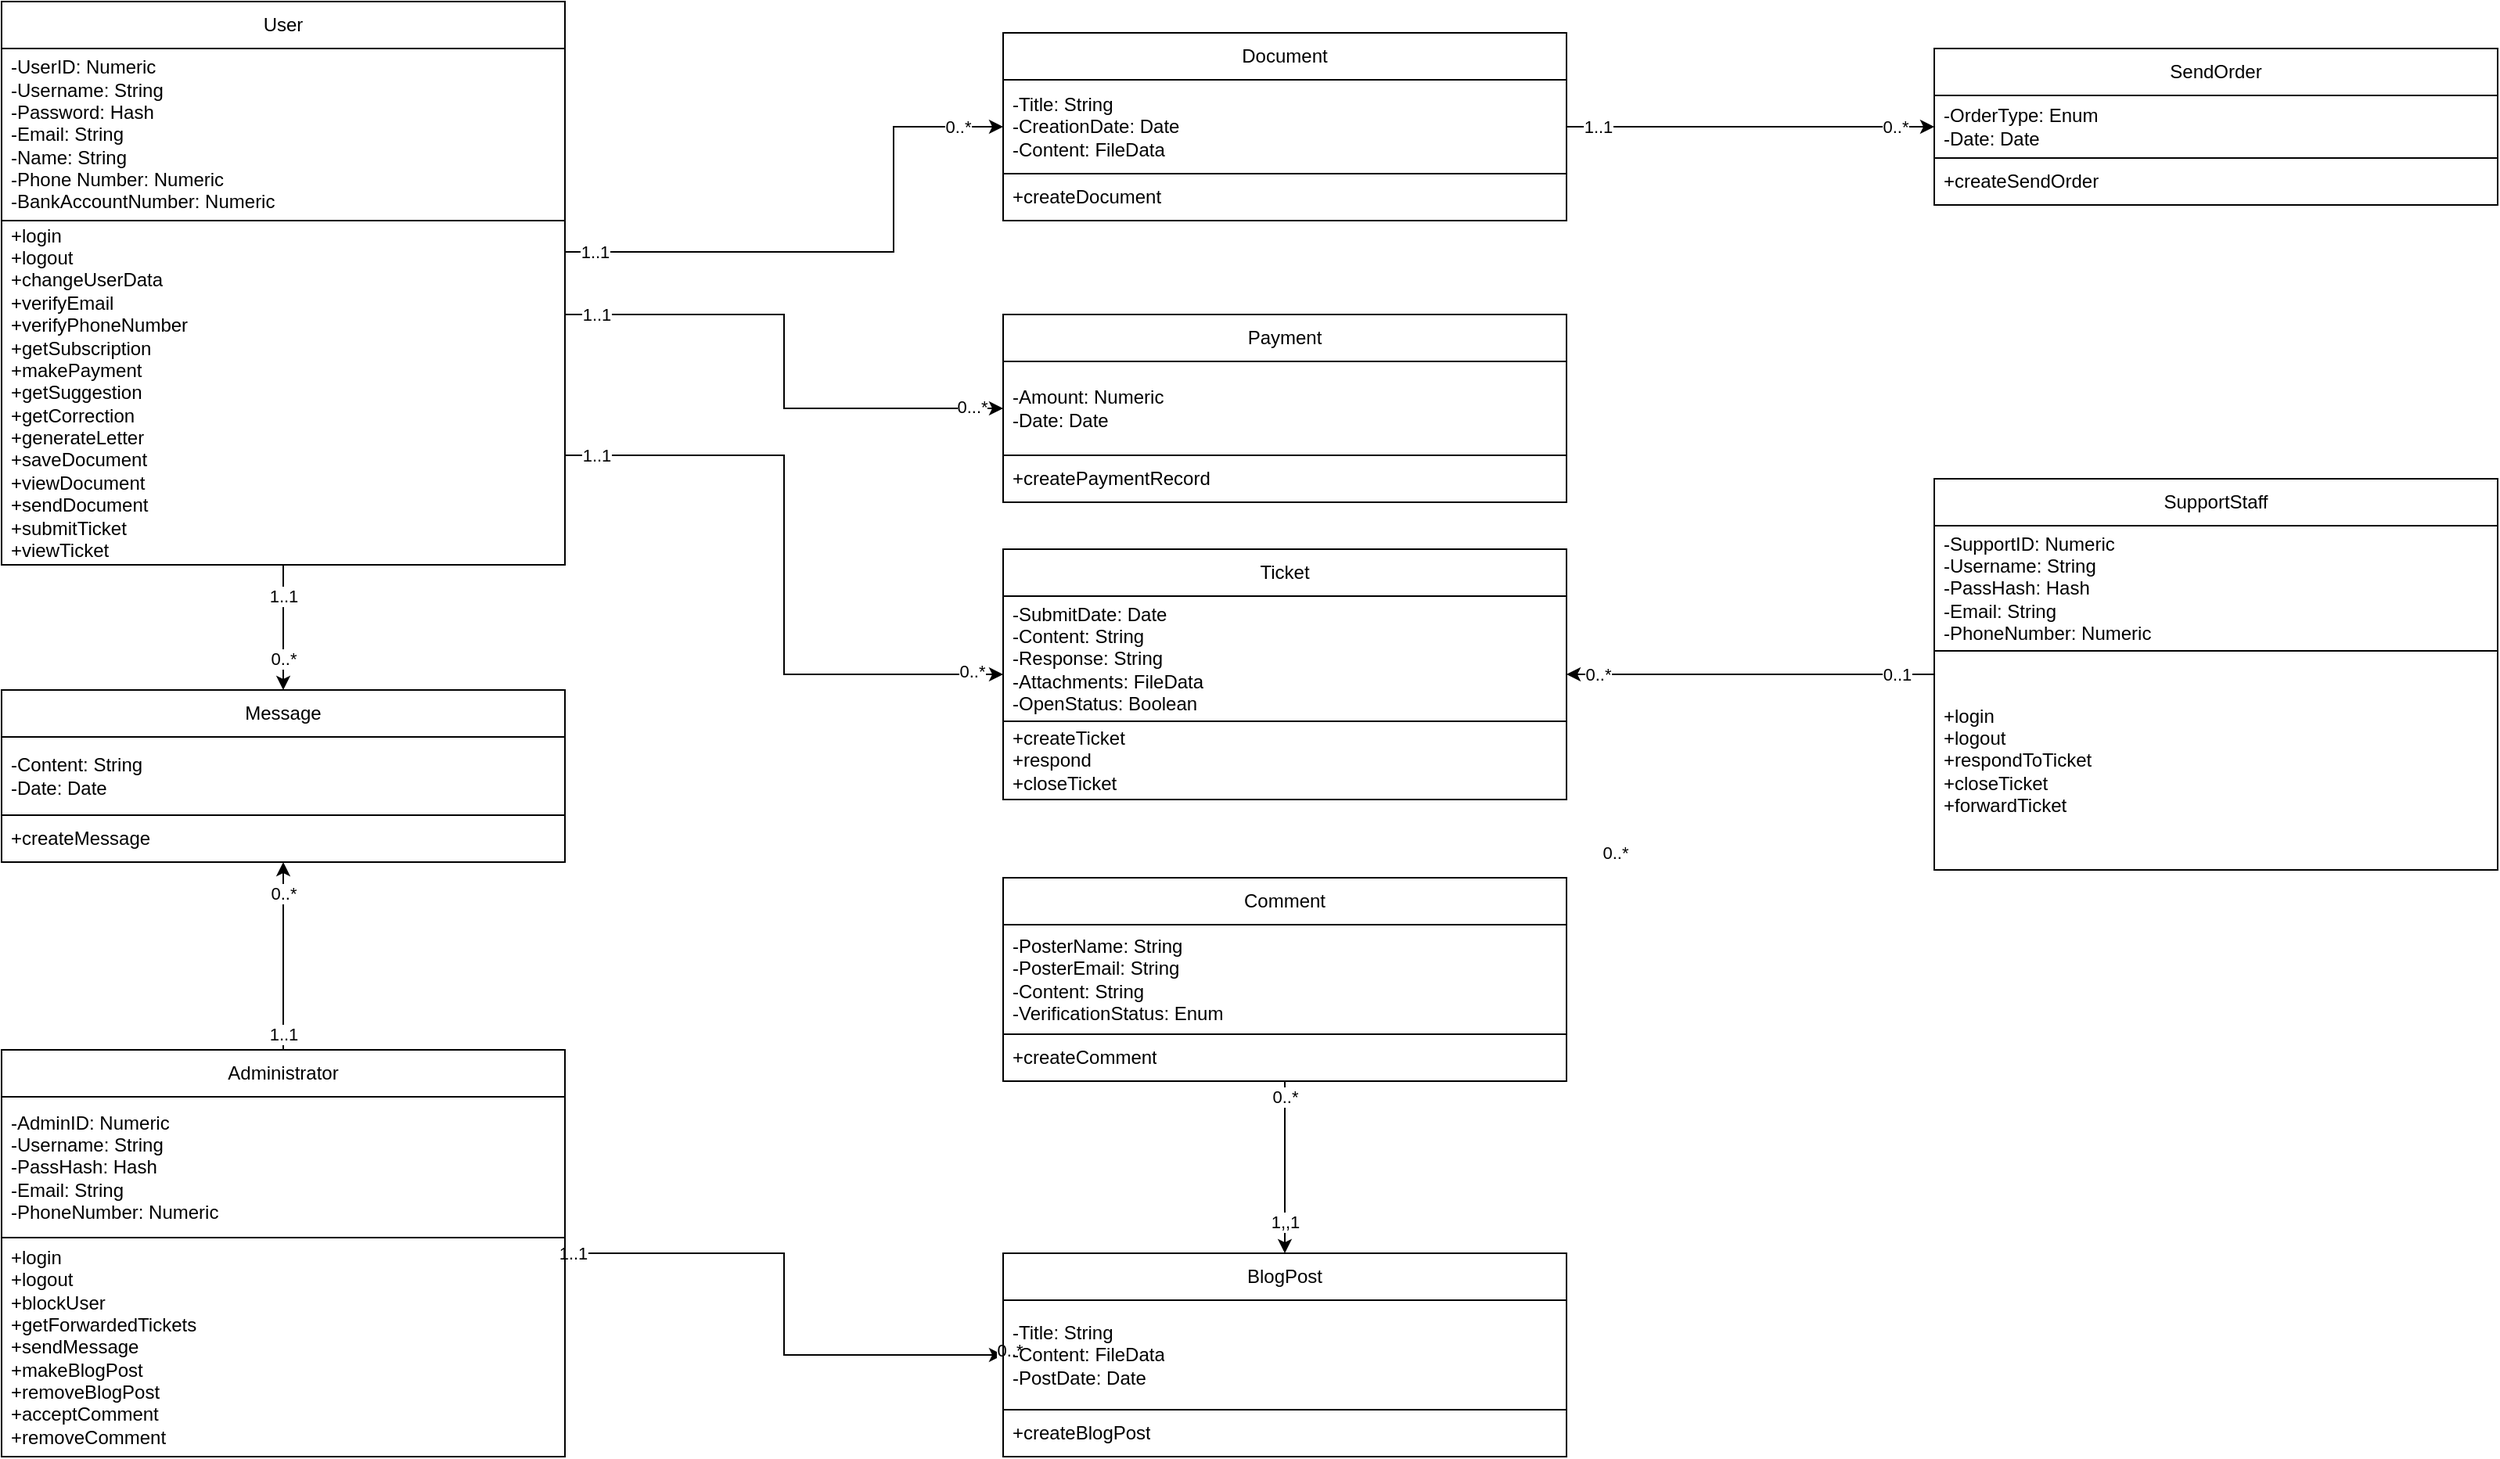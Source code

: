 <mxfile version="20.8.11" type="github">
  <diagram id="Lr4wH8KPADNg2gOhHOSV" name="Page-1">
    <mxGraphModel dx="1053" dy="431" grid="1" gridSize="10" guides="1" tooltips="1" connect="1" arrows="1" fold="1" page="1" pageScale="1" pageWidth="850" pageHeight="1100" math="0" shadow="0">
      <root>
        <mxCell id="0" />
        <mxCell id="1" parent="0" />
        <mxCell id="hB3vme4C9sljqm-L_a4m-10" value="1..1" style="edgeStyle=orthogonalEdgeStyle;rounded=0;orthogonalLoop=1;jettySize=auto;html=1;exitX=1;exitY=0.038;exitDx=0;exitDy=0;exitPerimeter=0;entryX=0;entryY=0.5;entryDx=0;entryDy=0;" parent="1" source="hB3vme4C9sljqm-L_a4m-4" target="hB3vme4C9sljqm-L_a4m-8" edge="1">
          <mxGeometry x="-0.833" relative="1" as="geometry">
            <mxPoint x="401" y="215" as="sourcePoint" />
            <mxPoint x="691" y="120" as="targetPoint" />
            <Array as="points">
              <mxPoint x="400" y="200" />
              <mxPoint x="610" y="200" />
              <mxPoint x="610" y="120" />
            </Array>
            <mxPoint as="offset" />
          </mxGeometry>
        </mxCell>
        <mxCell id="hB3vme4C9sljqm-L_a4m-11" value="0..*" style="edgeLabel;html=1;align=center;verticalAlign=middle;resizable=0;points=[];" parent="hB3vme4C9sljqm-L_a4m-10" vertex="1" connectable="0">
          <mxGeometry x="0.673" y="-1" relative="1" as="geometry">
            <mxPoint x="31" y="-1" as="offset" />
          </mxGeometry>
        </mxCell>
        <mxCell id="EnAlKBGCW-vSRo4ymncd-7" value="1..1" style="edgeStyle=orthogonalEdgeStyle;rounded=0;orthogonalLoop=1;jettySize=auto;html=1;" edge="1" parent="1" source="hB3vme4C9sljqm-L_a4m-2" target="EnAlKBGCW-vSRo4ymncd-2">
          <mxGeometry x="-0.5" relative="1" as="geometry">
            <mxPoint as="offset" />
          </mxGeometry>
        </mxCell>
        <mxCell id="EnAlKBGCW-vSRo4ymncd-9" value="0..*" style="edgeLabel;html=1;align=center;verticalAlign=middle;resizable=0;points=[];" vertex="1" connectable="0" parent="EnAlKBGCW-vSRo4ymncd-7">
          <mxGeometry x="0.225" y="-1" relative="1" as="geometry">
            <mxPoint x="1" y="11" as="offset" />
          </mxGeometry>
        </mxCell>
        <mxCell id="hB3vme4C9sljqm-L_a4m-2" value="User" style="swimlane;fontStyle=0;childLayout=stackLayout;horizontal=1;startSize=30;horizontalStack=0;resizeParent=1;resizeParentMax=0;resizeLast=0;collapsible=1;marginBottom=0;whiteSpace=wrap;html=1;rounded=0;glass=0;sketch=0;swimlaneLine=1;" parent="1" vertex="1">
          <mxGeometry x="40" y="40" width="360" height="360" as="geometry">
            <mxRectangle x="620" y="180" width="60" height="30" as="alternateBounds" />
          </mxGeometry>
        </mxCell>
        <mxCell id="hB3vme4C9sljqm-L_a4m-3" value="&lt;div&gt;-UserID: Numeric&lt;br&gt;&lt;/div&gt;&lt;div&gt;-Username: String&lt;/div&gt;&lt;div&gt;-Password: Hash&lt;/div&gt;&lt;div&gt;-Email: String&lt;/div&gt;&lt;div&gt;-Name: String&lt;/div&gt;&lt;div&gt;-Phone Number: Numeric&lt;/div&gt;&lt;div&gt;-BankAccountNumber: Numeric&lt;br&gt;&lt;/div&gt;" style="text;strokeColor=none;fillColor=none;align=left;verticalAlign=middle;spacingLeft=4;spacingRight=4;overflow=hidden;points=[[0,0.5],[1,0.5]];portConstraint=eastwest;rotatable=0;whiteSpace=wrap;html=1;rounded=0;glass=0;sketch=0;" parent="hB3vme4C9sljqm-L_a4m-2" vertex="1">
          <mxGeometry y="30" width="360" height="110" as="geometry" />
        </mxCell>
        <mxCell id="hB3vme4C9sljqm-L_a4m-4" value="&lt;div&gt;+login&lt;/div&gt;&lt;div&gt;+logout&lt;/div&gt;&lt;div&gt;+changeUserData&lt;/div&gt;&lt;div&gt;+verifyEmail&lt;/div&gt;&lt;div&gt;+verifyPhoneNumber&lt;/div&gt;&lt;div&gt;+getSubscription&lt;/div&gt;&lt;div&gt;+makePayment&lt;br&gt;&lt;/div&gt;&lt;div&gt;+getSuggestion&lt;/div&gt;&lt;div&gt;+getCorrection&lt;/div&gt;&lt;div&gt;+generateLetter&lt;/div&gt;&lt;div&gt;+saveDocument&lt;/div&gt;&lt;div&gt;+viewDocument&lt;br&gt;&lt;/div&gt;&lt;div&gt;+sendDocument&lt;/div&gt;&lt;div&gt;+submitTicket&lt;/div&gt;&lt;div&gt;+viewTicket&lt;br&gt;&lt;/div&gt;" style="text;strokeColor=default;fillColor=none;align=left;verticalAlign=middle;spacingLeft=4;spacingRight=4;overflow=hidden;points=[[0,0.5],[1,0.5]];portConstraint=eastwest;rotatable=0;whiteSpace=wrap;html=1;rounded=0;glass=0;sketch=0;" parent="hB3vme4C9sljqm-L_a4m-2" vertex="1">
          <mxGeometry y="140" width="360" height="220" as="geometry" />
        </mxCell>
        <mxCell id="tCIc7TTYxGLn4JjtGP00-24" value="&lt;div&gt;1..1&lt;/div&gt;" style="edgeStyle=orthogonalEdgeStyle;rounded=0;orthogonalLoop=1;jettySize=auto;html=1;startArrow=none;startFill=0;" parent="1" source="hB3vme4C9sljqm-L_a4m-7" target="tCIc7TTYxGLn4JjtGP00-21" edge="1">
          <mxGeometry x="-0.83" relative="1" as="geometry">
            <mxPoint as="offset" />
          </mxGeometry>
        </mxCell>
        <mxCell id="tCIc7TTYxGLn4JjtGP00-25" value="0..*" style="edgeLabel;html=1;align=center;verticalAlign=middle;resizable=0;points=[];" parent="tCIc7TTYxGLn4JjtGP00-24" vertex="1" connectable="0">
          <mxGeometry x="-0.174" y="1" relative="1" as="geometry">
            <mxPoint x="113" y="1" as="offset" />
          </mxGeometry>
        </mxCell>
        <mxCell id="hB3vme4C9sljqm-L_a4m-7" value="Document" style="swimlane;fontStyle=0;childLayout=stackLayout;horizontal=1;startSize=30;horizontalStack=0;resizeParent=1;resizeParentMax=0;resizeLast=0;collapsible=1;marginBottom=0;whiteSpace=wrap;html=1;rounded=0;glass=0;sketch=0;swimlaneLine=1;" parent="1" vertex="1">
          <mxGeometry x="680" y="60" width="360" height="120" as="geometry">
            <mxRectangle x="620" y="180" width="60" height="30" as="alternateBounds" />
          </mxGeometry>
        </mxCell>
        <mxCell id="hB3vme4C9sljqm-L_a4m-8" value="&lt;div&gt;-Title: String&lt;/div&gt;&lt;div&gt;-CreationDate: Date&lt;br&gt;&lt;/div&gt;&lt;div&gt;-Content: FileData&lt;br&gt;&lt;/div&gt;" style="text;strokeColor=none;fillColor=none;align=left;verticalAlign=middle;spacingLeft=4;spacingRight=4;overflow=hidden;points=[[0,0.5],[1,0.5]];portConstraint=eastwest;rotatable=0;whiteSpace=wrap;html=1;rounded=0;glass=0;sketch=0;" parent="hB3vme4C9sljqm-L_a4m-7" vertex="1">
          <mxGeometry y="30" width="360" height="60" as="geometry" />
        </mxCell>
        <mxCell id="hB3vme4C9sljqm-L_a4m-9" value="+createDocument" style="text;strokeColor=default;fillColor=none;align=left;verticalAlign=middle;spacingLeft=4;spacingRight=4;overflow=hidden;points=[[0,0.5],[1,0.5]];portConstraint=eastwest;rotatable=0;whiteSpace=wrap;html=1;rounded=0;glass=0;sketch=0;" parent="hB3vme4C9sljqm-L_a4m-7" vertex="1">
          <mxGeometry y="90" width="360" height="30" as="geometry" />
        </mxCell>
        <mxCell id="hB3vme4C9sljqm-L_a4m-12" value="&lt;div&gt;Payment&lt;/div&gt;" style="swimlane;fontStyle=0;childLayout=stackLayout;horizontal=1;startSize=30;horizontalStack=0;resizeParent=1;resizeParentMax=0;resizeLast=0;collapsible=1;marginBottom=0;whiteSpace=wrap;html=1;rounded=0;glass=0;sketch=0;swimlaneLine=1;" parent="1" vertex="1">
          <mxGeometry x="680" y="240" width="360" height="120" as="geometry">
            <mxRectangle x="620" y="180" width="60" height="30" as="alternateBounds" />
          </mxGeometry>
        </mxCell>
        <mxCell id="hB3vme4C9sljqm-L_a4m-13" value="&lt;div&gt;-Amount: Numeric&lt;/div&gt;&lt;div&gt;-Date: Date&lt;br&gt;&lt;/div&gt;" style="text;strokeColor=none;fillColor=none;align=left;verticalAlign=middle;spacingLeft=4;spacingRight=4;overflow=hidden;points=[[0,0.5],[1,0.5]];portConstraint=eastwest;rotatable=0;whiteSpace=wrap;html=1;rounded=0;glass=0;sketch=0;" parent="hB3vme4C9sljqm-L_a4m-12" vertex="1">
          <mxGeometry y="30" width="360" height="60" as="geometry" />
        </mxCell>
        <mxCell id="hB3vme4C9sljqm-L_a4m-14" value="+createPaymentRecord" style="text;strokeColor=default;fillColor=none;align=left;verticalAlign=middle;spacingLeft=4;spacingRight=4;overflow=hidden;points=[[0,0.5],[1,0.5]];portConstraint=eastwest;rotatable=0;whiteSpace=wrap;html=1;rounded=0;glass=0;sketch=0;" parent="hB3vme4C9sljqm-L_a4m-12" vertex="1">
          <mxGeometry y="90" width="360" height="30" as="geometry" />
        </mxCell>
        <mxCell id="hB3vme4C9sljqm-L_a4m-15" style="edgeStyle=orthogonalEdgeStyle;rounded=0;orthogonalLoop=1;jettySize=auto;html=1;" parent="1" source="hB3vme4C9sljqm-L_a4m-4" target="hB3vme4C9sljqm-L_a4m-12" edge="1">
          <mxGeometry relative="1" as="geometry">
            <Array as="points">
              <mxPoint x="540" y="240" />
              <mxPoint x="540" y="300" />
            </Array>
          </mxGeometry>
        </mxCell>
        <mxCell id="hB3vme4C9sljqm-L_a4m-16" value="1..1" style="edgeLabel;html=1;align=center;verticalAlign=middle;resizable=0;points=[];" parent="hB3vme4C9sljqm-L_a4m-15" vertex="1" connectable="0">
          <mxGeometry x="-0.718" y="1" relative="1" as="geometry">
            <mxPoint x="-28" y="1" as="offset" />
          </mxGeometry>
        </mxCell>
        <mxCell id="hB3vme4C9sljqm-L_a4m-17" value="0...*" style="edgeLabel;html=1;align=center;verticalAlign=middle;resizable=0;points=[];" parent="hB3vme4C9sljqm-L_a4m-15" vertex="1" connectable="0">
          <mxGeometry x="0.794" y="1" relative="1" as="geometry">
            <mxPoint x="15" as="offset" />
          </mxGeometry>
        </mxCell>
        <mxCell id="hB3vme4C9sljqm-L_a4m-18" value="&lt;div&gt;Ticket&lt;/div&gt;" style="swimlane;fontStyle=0;childLayout=stackLayout;horizontal=1;startSize=30;horizontalStack=0;resizeParent=1;resizeParentMax=0;resizeLast=0;collapsible=1;marginBottom=0;whiteSpace=wrap;html=1;rounded=0;glass=0;sketch=0;swimlaneLine=1;" parent="1" vertex="1">
          <mxGeometry x="680" y="390" width="360" height="160" as="geometry">
            <mxRectangle x="620" y="180" width="60" height="30" as="alternateBounds" />
          </mxGeometry>
        </mxCell>
        <mxCell id="hB3vme4C9sljqm-L_a4m-19" value="&lt;div&gt;-SubmitDate: Date&lt;/div&gt;&lt;div&gt;-Content: String&lt;/div&gt;&lt;div&gt;-Response: String&lt;/div&gt;&lt;div&gt;-Attachments: FileData&lt;br&gt;&lt;/div&gt;&lt;div&gt;-OpenStatus: Boolean&lt;br&gt;&lt;/div&gt;" style="text;strokeColor=none;fillColor=none;align=left;verticalAlign=middle;spacingLeft=4;spacingRight=4;overflow=hidden;points=[[0,0.5],[1,0.5]];portConstraint=eastwest;rotatable=0;whiteSpace=wrap;html=1;rounded=0;glass=0;sketch=0;" parent="hB3vme4C9sljqm-L_a4m-18" vertex="1">
          <mxGeometry y="30" width="360" height="80" as="geometry" />
        </mxCell>
        <mxCell id="hB3vme4C9sljqm-L_a4m-20" value="&lt;div&gt;+createTicket&lt;/div&gt;&lt;div&gt;+respond&lt;/div&gt;&lt;div&gt;+closeTicket&lt;br&gt;&lt;/div&gt;" style="text;strokeColor=default;fillColor=none;align=left;verticalAlign=middle;spacingLeft=4;spacingRight=4;overflow=hidden;points=[[0,0.5],[1,0.5]];portConstraint=eastwest;rotatable=0;whiteSpace=wrap;html=1;rounded=0;glass=0;sketch=0;" parent="hB3vme4C9sljqm-L_a4m-18" vertex="1">
          <mxGeometry y="110" width="360" height="50" as="geometry" />
        </mxCell>
        <mxCell id="hB3vme4C9sljqm-L_a4m-21" style="edgeStyle=orthogonalEdgeStyle;rounded=0;orthogonalLoop=1;jettySize=auto;html=1;" parent="1" source="hB3vme4C9sljqm-L_a4m-4" target="hB3vme4C9sljqm-L_a4m-18" edge="1">
          <mxGeometry relative="1" as="geometry">
            <Array as="points">
              <mxPoint x="540" y="330" />
              <mxPoint x="540" y="470" />
            </Array>
          </mxGeometry>
        </mxCell>
        <mxCell id="hB3vme4C9sljqm-L_a4m-22" value="1..1" style="edgeLabel;html=1;align=center;verticalAlign=middle;resizable=0;points=[];" parent="hB3vme4C9sljqm-L_a4m-21" vertex="1" connectable="0">
          <mxGeometry x="-0.767" y="2" relative="1" as="geometry">
            <mxPoint x="-29" y="2" as="offset" />
          </mxGeometry>
        </mxCell>
        <mxCell id="hB3vme4C9sljqm-L_a4m-23" value="0..*" style="edgeLabel;html=1;align=center;verticalAlign=middle;resizable=0;points=[];" parent="hB3vme4C9sljqm-L_a4m-21" vertex="1" connectable="0">
          <mxGeometry x="0.819" y="2" relative="1" as="geometry">
            <mxPoint x="18" as="offset" />
          </mxGeometry>
        </mxCell>
        <mxCell id="tCIc7TTYxGLn4JjtGP00-12" style="edgeStyle=orthogonalEdgeStyle;rounded=0;orthogonalLoop=1;jettySize=auto;html=1;" parent="1" source="tCIc7TTYxGLn4JjtGP00-1" target="tCIc7TTYxGLn4JjtGP00-7" edge="1">
          <mxGeometry relative="1" as="geometry" />
        </mxCell>
        <mxCell id="tCIc7TTYxGLn4JjtGP00-13" value="1..1" style="edgeLabel;html=1;align=center;verticalAlign=middle;resizable=0;points=[];" parent="tCIc7TTYxGLn4JjtGP00-12" vertex="1" connectable="0">
          <mxGeometry x="-0.908" y="1" relative="1" as="geometry">
            <mxPoint x="-11" y="1" as="offset" />
          </mxGeometry>
        </mxCell>
        <mxCell id="tCIc7TTYxGLn4JjtGP00-14" value="0..*" style="edgeLabel;html=1;align=center;verticalAlign=middle;resizable=0;points=[];" parent="tCIc7TTYxGLn4JjtGP00-12" vertex="1" connectable="0">
          <mxGeometry x="0.569" y="3" relative="1" as="geometry">
            <mxPoint x="78" as="offset" />
          </mxGeometry>
        </mxCell>
        <mxCell id="EnAlKBGCW-vSRo4ymncd-8" style="edgeStyle=orthogonalEdgeStyle;rounded=0;orthogonalLoop=1;jettySize=auto;html=1;" edge="1" parent="1" source="tCIc7TTYxGLn4JjtGP00-1" target="EnAlKBGCW-vSRo4ymncd-2">
          <mxGeometry relative="1" as="geometry" />
        </mxCell>
        <mxCell id="EnAlKBGCW-vSRo4ymncd-10" value="0..*" style="edgeLabel;html=1;align=center;verticalAlign=middle;resizable=0;points=[];" vertex="1" connectable="0" parent="EnAlKBGCW-vSRo4ymncd-8">
          <mxGeometry x="0.75" y="-4" relative="1" as="geometry">
            <mxPoint x="-4" y="5" as="offset" />
          </mxGeometry>
        </mxCell>
        <mxCell id="EnAlKBGCW-vSRo4ymncd-11" value="1..1" style="edgeLabel;html=1;align=center;verticalAlign=middle;resizable=0;points=[];" vertex="1" connectable="0" parent="EnAlKBGCW-vSRo4ymncd-8">
          <mxGeometry x="-0.65" relative="1" as="geometry">
            <mxPoint y="11" as="offset" />
          </mxGeometry>
        </mxCell>
        <mxCell id="tCIc7TTYxGLn4JjtGP00-1" value="Administrator" style="swimlane;fontStyle=0;childLayout=stackLayout;horizontal=1;startSize=30;horizontalStack=0;resizeParent=1;resizeParentMax=0;resizeLast=0;collapsible=1;marginBottom=0;whiteSpace=wrap;html=1;rounded=0;glass=0;sketch=0;swimlaneLine=1;" parent="1" vertex="1">
          <mxGeometry x="40" y="710" width="360" height="260" as="geometry">
            <mxRectangle x="620" y="180" width="60" height="30" as="alternateBounds" />
          </mxGeometry>
        </mxCell>
        <mxCell id="tCIc7TTYxGLn4JjtGP00-2" value="&lt;div&gt;-AdminID: Numeric&lt;br&gt;&lt;/div&gt;&lt;div&gt;-Username: String&lt;/div&gt;&lt;div&gt;-PassHash: Hash&lt;/div&gt;&lt;div&gt;-Email: String&lt;/div&gt;&lt;div&gt;-PhoneNumber: Numeric&lt;br&gt;&lt;/div&gt;" style="text;strokeColor=none;fillColor=none;align=left;verticalAlign=middle;spacingLeft=4;spacingRight=4;overflow=hidden;points=[[0,0.5],[1,0.5]];portConstraint=eastwest;rotatable=0;whiteSpace=wrap;html=1;rounded=0;glass=0;sketch=0;" parent="tCIc7TTYxGLn4JjtGP00-1" vertex="1">
          <mxGeometry y="30" width="360" height="90" as="geometry" />
        </mxCell>
        <mxCell id="tCIc7TTYxGLn4JjtGP00-3" value="&lt;div&gt;+login&lt;/div&gt;&lt;div&gt;+logout&lt;/div&gt;&lt;div&gt;+blockUser&lt;/div&gt;&lt;div&gt;+getForwardedTickets&lt;/div&gt;&lt;div&gt;+sendMessage&lt;/div&gt;&lt;div&gt;+makeBlogPost&lt;/div&gt;&lt;div&gt;+removeBlogPost&lt;/div&gt;&lt;div&gt;+acceptComment&lt;/div&gt;&lt;div&gt;+removeComment&lt;br&gt;&lt;/div&gt;" style="text;strokeColor=default;fillColor=none;align=left;verticalAlign=middle;spacingLeft=4;spacingRight=4;overflow=hidden;points=[[0,0.5],[1,0.5]];portConstraint=eastwest;rotatable=0;whiteSpace=wrap;html=1;rounded=0;glass=0;sketch=0;" parent="tCIc7TTYxGLn4JjtGP00-1" vertex="1">
          <mxGeometry y="120" width="360" height="140" as="geometry" />
        </mxCell>
        <mxCell id="tCIc7TTYxGLn4JjtGP00-10" value="&lt;div&gt;1,,1&lt;/div&gt;" style="edgeStyle=orthogonalEdgeStyle;rounded=0;orthogonalLoop=1;jettySize=auto;html=1;entryX=0.5;entryY=0;entryDx=0;entryDy=0;" parent="1" source="tCIc7TTYxGLn4JjtGP00-4" target="tCIc7TTYxGLn4JjtGP00-7" edge="1">
          <mxGeometry x="0.636" relative="1" as="geometry">
            <Array as="points">
              <mxPoint x="860" y="810" />
              <mxPoint x="860" y="810" />
            </Array>
            <mxPoint as="offset" />
          </mxGeometry>
        </mxCell>
        <mxCell id="tCIc7TTYxGLn4JjtGP00-11" value="&lt;div&gt;0..*&lt;/div&gt;" style="edgeLabel;html=1;align=center;verticalAlign=middle;resizable=0;points=[];" parent="tCIc7TTYxGLn4JjtGP00-10" vertex="1" connectable="0">
          <mxGeometry x="-0.273" y="3" relative="1" as="geometry">
            <mxPoint x="-3" y="-30" as="offset" />
          </mxGeometry>
        </mxCell>
        <mxCell id="tCIc7TTYxGLn4JjtGP00-4" value="Comment" style="swimlane;fontStyle=0;childLayout=stackLayout;horizontal=1;startSize=30;horizontalStack=0;resizeParent=1;resizeParentMax=0;resizeLast=0;collapsible=1;marginBottom=0;whiteSpace=wrap;html=1;rounded=0;glass=0;sketch=0;swimlaneLine=1;" parent="1" vertex="1">
          <mxGeometry x="680" y="600" width="360" height="130" as="geometry">
            <mxRectangle x="620" y="180" width="60" height="30" as="alternateBounds" />
          </mxGeometry>
        </mxCell>
        <mxCell id="tCIc7TTYxGLn4JjtGP00-5" value="&lt;div&gt;-PosterName: String&lt;/div&gt;&lt;div&gt;-PosterEmail: String&lt;/div&gt;&lt;div&gt;-Content: String&lt;/div&gt;&lt;div&gt;-VerificationStatus: Enum&lt;br&gt;&lt;/div&gt;" style="text;strokeColor=none;fillColor=none;align=left;verticalAlign=middle;spacingLeft=4;spacingRight=4;overflow=hidden;points=[[0,0.5],[1,0.5]];portConstraint=eastwest;rotatable=0;whiteSpace=wrap;html=1;rounded=0;glass=0;sketch=0;" parent="tCIc7TTYxGLn4JjtGP00-4" vertex="1">
          <mxGeometry y="30" width="360" height="70" as="geometry" />
        </mxCell>
        <mxCell id="tCIc7TTYxGLn4JjtGP00-6" value="+createComment" style="text;strokeColor=default;fillColor=none;align=left;verticalAlign=middle;spacingLeft=4;spacingRight=4;overflow=hidden;points=[[0,0.5],[1,0.5]];portConstraint=eastwest;rotatable=0;whiteSpace=wrap;html=1;rounded=0;glass=0;sketch=0;" parent="tCIc7TTYxGLn4JjtGP00-4" vertex="1">
          <mxGeometry y="100" width="360" height="30" as="geometry" />
        </mxCell>
        <mxCell id="tCIc7TTYxGLn4JjtGP00-7" value="BlogPost" style="swimlane;fontStyle=0;childLayout=stackLayout;horizontal=1;startSize=30;horizontalStack=0;resizeParent=1;resizeParentMax=0;resizeLast=0;collapsible=1;marginBottom=0;whiteSpace=wrap;html=1;rounded=0;glass=0;sketch=0;swimlaneLine=1;" parent="1" vertex="1">
          <mxGeometry x="680" y="840" width="360" height="130" as="geometry">
            <mxRectangle x="620" y="180" width="60" height="30" as="alternateBounds" />
          </mxGeometry>
        </mxCell>
        <mxCell id="tCIc7TTYxGLn4JjtGP00-8" value="&lt;div&gt;-Title: String&lt;/div&gt;&lt;div&gt;-Content: FileData&lt;/div&gt;&lt;div&gt;-PostDate: Date&lt;/div&gt;" style="text;strokeColor=none;fillColor=none;align=left;verticalAlign=middle;spacingLeft=4;spacingRight=4;overflow=hidden;points=[[0,0.5],[1,0.5]];portConstraint=eastwest;rotatable=0;whiteSpace=wrap;html=1;rounded=0;glass=0;sketch=0;" parent="tCIc7TTYxGLn4JjtGP00-7" vertex="1">
          <mxGeometry y="30" width="360" height="70" as="geometry" />
        </mxCell>
        <mxCell id="tCIc7TTYxGLn4JjtGP00-9" value="+createBlogPost" style="text;strokeColor=default;fillColor=none;align=left;verticalAlign=middle;spacingLeft=4;spacingRight=4;overflow=hidden;points=[[0,0.5],[1,0.5]];portConstraint=eastwest;rotatable=0;whiteSpace=wrap;html=1;rounded=0;glass=0;sketch=0;" parent="tCIc7TTYxGLn4JjtGP00-7" vertex="1">
          <mxGeometry y="100" width="360" height="30" as="geometry" />
        </mxCell>
        <mxCell id="tCIc7TTYxGLn4JjtGP00-18" value="0..1" style="edgeStyle=orthogonalEdgeStyle;rounded=0;orthogonalLoop=1;jettySize=auto;html=1;startArrow=none;startFill=0;" parent="1" source="tCIc7TTYxGLn4JjtGP00-15" target="hB3vme4C9sljqm-L_a4m-18" edge="1">
          <mxGeometry x="-0.787" relative="1" as="geometry">
            <mxPoint x="1" as="offset" />
          </mxGeometry>
        </mxCell>
        <mxCell id="tCIc7TTYxGLn4JjtGP00-19" value="0..*" style="edgeLabel;html=1;align=center;verticalAlign=middle;resizable=0;points=[];" parent="tCIc7TTYxGLn4JjtGP00-18" vertex="1" connectable="0">
          <mxGeometry x="-0.093" y="1" relative="1" as="geometry">
            <mxPoint x="-98" y="113" as="offset" />
          </mxGeometry>
        </mxCell>
        <mxCell id="EnAlKBGCW-vSRo4ymncd-1" value="0..*" style="edgeLabel;html=1;align=center;verticalAlign=middle;resizable=0;points=[];" vertex="1" connectable="0" parent="tCIc7TTYxGLn4JjtGP00-18">
          <mxGeometry x="0.159" y="5" relative="1" as="geometry">
            <mxPoint x="-79" y="-5" as="offset" />
          </mxGeometry>
        </mxCell>
        <mxCell id="tCIc7TTYxGLn4JjtGP00-15" value="SupportStaff" style="swimlane;fontStyle=0;childLayout=stackLayout;horizontal=1;startSize=30;horizontalStack=0;resizeParent=1;resizeParentMax=0;resizeLast=0;collapsible=1;marginBottom=0;whiteSpace=wrap;html=1;rounded=0;glass=0;sketch=0;swimlaneLine=1;" parent="1" vertex="1">
          <mxGeometry x="1275" y="345" width="360" height="250" as="geometry">
            <mxRectangle x="620" y="180" width="60" height="30" as="alternateBounds" />
          </mxGeometry>
        </mxCell>
        <mxCell id="tCIc7TTYxGLn4JjtGP00-16" value="&lt;div&gt;-SupportID: Numeric&lt;br&gt;&lt;/div&gt;&lt;div&gt;-Username: String&lt;/div&gt;&lt;div&gt;-PassHash: Hash&lt;/div&gt;&lt;div&gt;-Email: String&lt;/div&gt;&lt;div&gt;-PhoneNumber: Numeric&lt;br&gt;&lt;/div&gt;" style="text;strokeColor=none;fillColor=none;align=left;verticalAlign=middle;spacingLeft=4;spacingRight=4;overflow=hidden;points=[[0,0.5],[1,0.5]];portConstraint=eastwest;rotatable=0;whiteSpace=wrap;html=1;rounded=0;glass=0;sketch=0;" parent="tCIc7TTYxGLn4JjtGP00-15" vertex="1">
          <mxGeometry y="30" width="360" height="80" as="geometry" />
        </mxCell>
        <mxCell id="tCIc7TTYxGLn4JjtGP00-17" value="&lt;div&gt;+login&lt;/div&gt;&lt;div&gt;+logout&lt;/div&gt;&lt;div&gt;+respondToTicket&lt;/div&gt;&lt;div&gt;+closeTicket&lt;/div&gt;&lt;div&gt;+forwardTicket&lt;br&gt;&lt;/div&gt;" style="text;strokeColor=default;fillColor=none;align=left;verticalAlign=middle;spacingLeft=4;spacingRight=4;overflow=hidden;points=[[0,0.5],[1,0.5]];portConstraint=eastwest;rotatable=0;whiteSpace=wrap;html=1;rounded=0;glass=0;sketch=0;" parent="tCIc7TTYxGLn4JjtGP00-15" vertex="1">
          <mxGeometry y="110" width="360" height="140" as="geometry" />
        </mxCell>
        <mxCell id="tCIc7TTYxGLn4JjtGP00-21" value="SendOrder" style="swimlane;fontStyle=0;childLayout=stackLayout;horizontal=1;startSize=30;horizontalStack=0;resizeParent=1;resizeParentMax=0;resizeLast=0;collapsible=1;marginBottom=0;whiteSpace=wrap;html=1;rounded=0;glass=0;sketch=0;swimlaneLine=1;" parent="1" vertex="1">
          <mxGeometry x="1275" y="70" width="360" height="100" as="geometry">
            <mxRectangle x="620" y="180" width="60" height="30" as="alternateBounds" />
          </mxGeometry>
        </mxCell>
        <mxCell id="tCIc7TTYxGLn4JjtGP00-22" value="&lt;div&gt;-OrderType: Enum&lt;/div&gt;&lt;div&gt;-Date: Date&lt;/div&gt;" style="text;strokeColor=none;fillColor=none;align=left;verticalAlign=middle;spacingLeft=4;spacingRight=4;overflow=hidden;points=[[0,0.5],[1,0.5]];portConstraint=eastwest;rotatable=0;whiteSpace=wrap;html=1;rounded=0;glass=0;sketch=0;" parent="tCIc7TTYxGLn4JjtGP00-21" vertex="1">
          <mxGeometry y="30" width="360" height="40" as="geometry" />
        </mxCell>
        <mxCell id="tCIc7TTYxGLn4JjtGP00-23" value="+createSendOrder" style="text;strokeColor=default;fillColor=none;align=left;verticalAlign=middle;spacingLeft=4;spacingRight=4;overflow=hidden;points=[[0,0.5],[1,0.5]];portConstraint=eastwest;rotatable=0;whiteSpace=wrap;html=1;rounded=0;glass=0;sketch=0;" parent="tCIc7TTYxGLn4JjtGP00-21" vertex="1">
          <mxGeometry y="70" width="360" height="30" as="geometry" />
        </mxCell>
        <mxCell id="EnAlKBGCW-vSRo4ymncd-2" value="Message" style="swimlane;fontStyle=0;childLayout=stackLayout;horizontal=1;startSize=30;horizontalStack=0;resizeParent=1;resizeParentMax=0;resizeLast=0;collapsible=1;marginBottom=0;whiteSpace=wrap;html=1;rounded=0;glass=0;sketch=0;swimlaneLine=1;" vertex="1" parent="1">
          <mxGeometry x="40" y="480" width="360" height="110" as="geometry">
            <mxRectangle x="620" y="180" width="60" height="30" as="alternateBounds" />
          </mxGeometry>
        </mxCell>
        <mxCell id="EnAlKBGCW-vSRo4ymncd-3" value="-Content: String&lt;br&gt;-Date: Date" style="text;strokeColor=none;fillColor=none;align=left;verticalAlign=middle;spacingLeft=4;spacingRight=4;overflow=hidden;points=[[0,0.5],[1,0.5]];portConstraint=eastwest;rotatable=0;whiteSpace=wrap;html=1;rounded=0;glass=0;sketch=0;" vertex="1" parent="EnAlKBGCW-vSRo4ymncd-2">
          <mxGeometry y="30" width="360" height="50" as="geometry" />
        </mxCell>
        <mxCell id="EnAlKBGCW-vSRo4ymncd-4" value="+createMessage" style="text;strokeColor=default;fillColor=none;align=left;verticalAlign=middle;spacingLeft=4;spacingRight=4;overflow=hidden;points=[[0,0.5],[1,0.5]];portConstraint=eastwest;rotatable=0;whiteSpace=wrap;html=1;rounded=0;glass=0;sketch=0;" vertex="1" parent="EnAlKBGCW-vSRo4ymncd-2">
          <mxGeometry y="80" width="360" height="30" as="geometry" />
        </mxCell>
      </root>
    </mxGraphModel>
  </diagram>
</mxfile>
